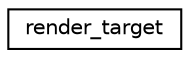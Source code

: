 digraph "Graphical Class Hierarchy"
{
 // LATEX_PDF_SIZE
  edge [fontname="Helvetica",fontsize="10",labelfontname="Helvetica",labelfontsize="10"];
  node [fontname="Helvetica",fontsize="10",shape=record];
  rankdir="LR";
  Node0 [label="render_target",height=0.2,width=0.4,color="black", fillcolor="white", style="filled",URL="$classrender__target.html",tooltip=" "];
}
